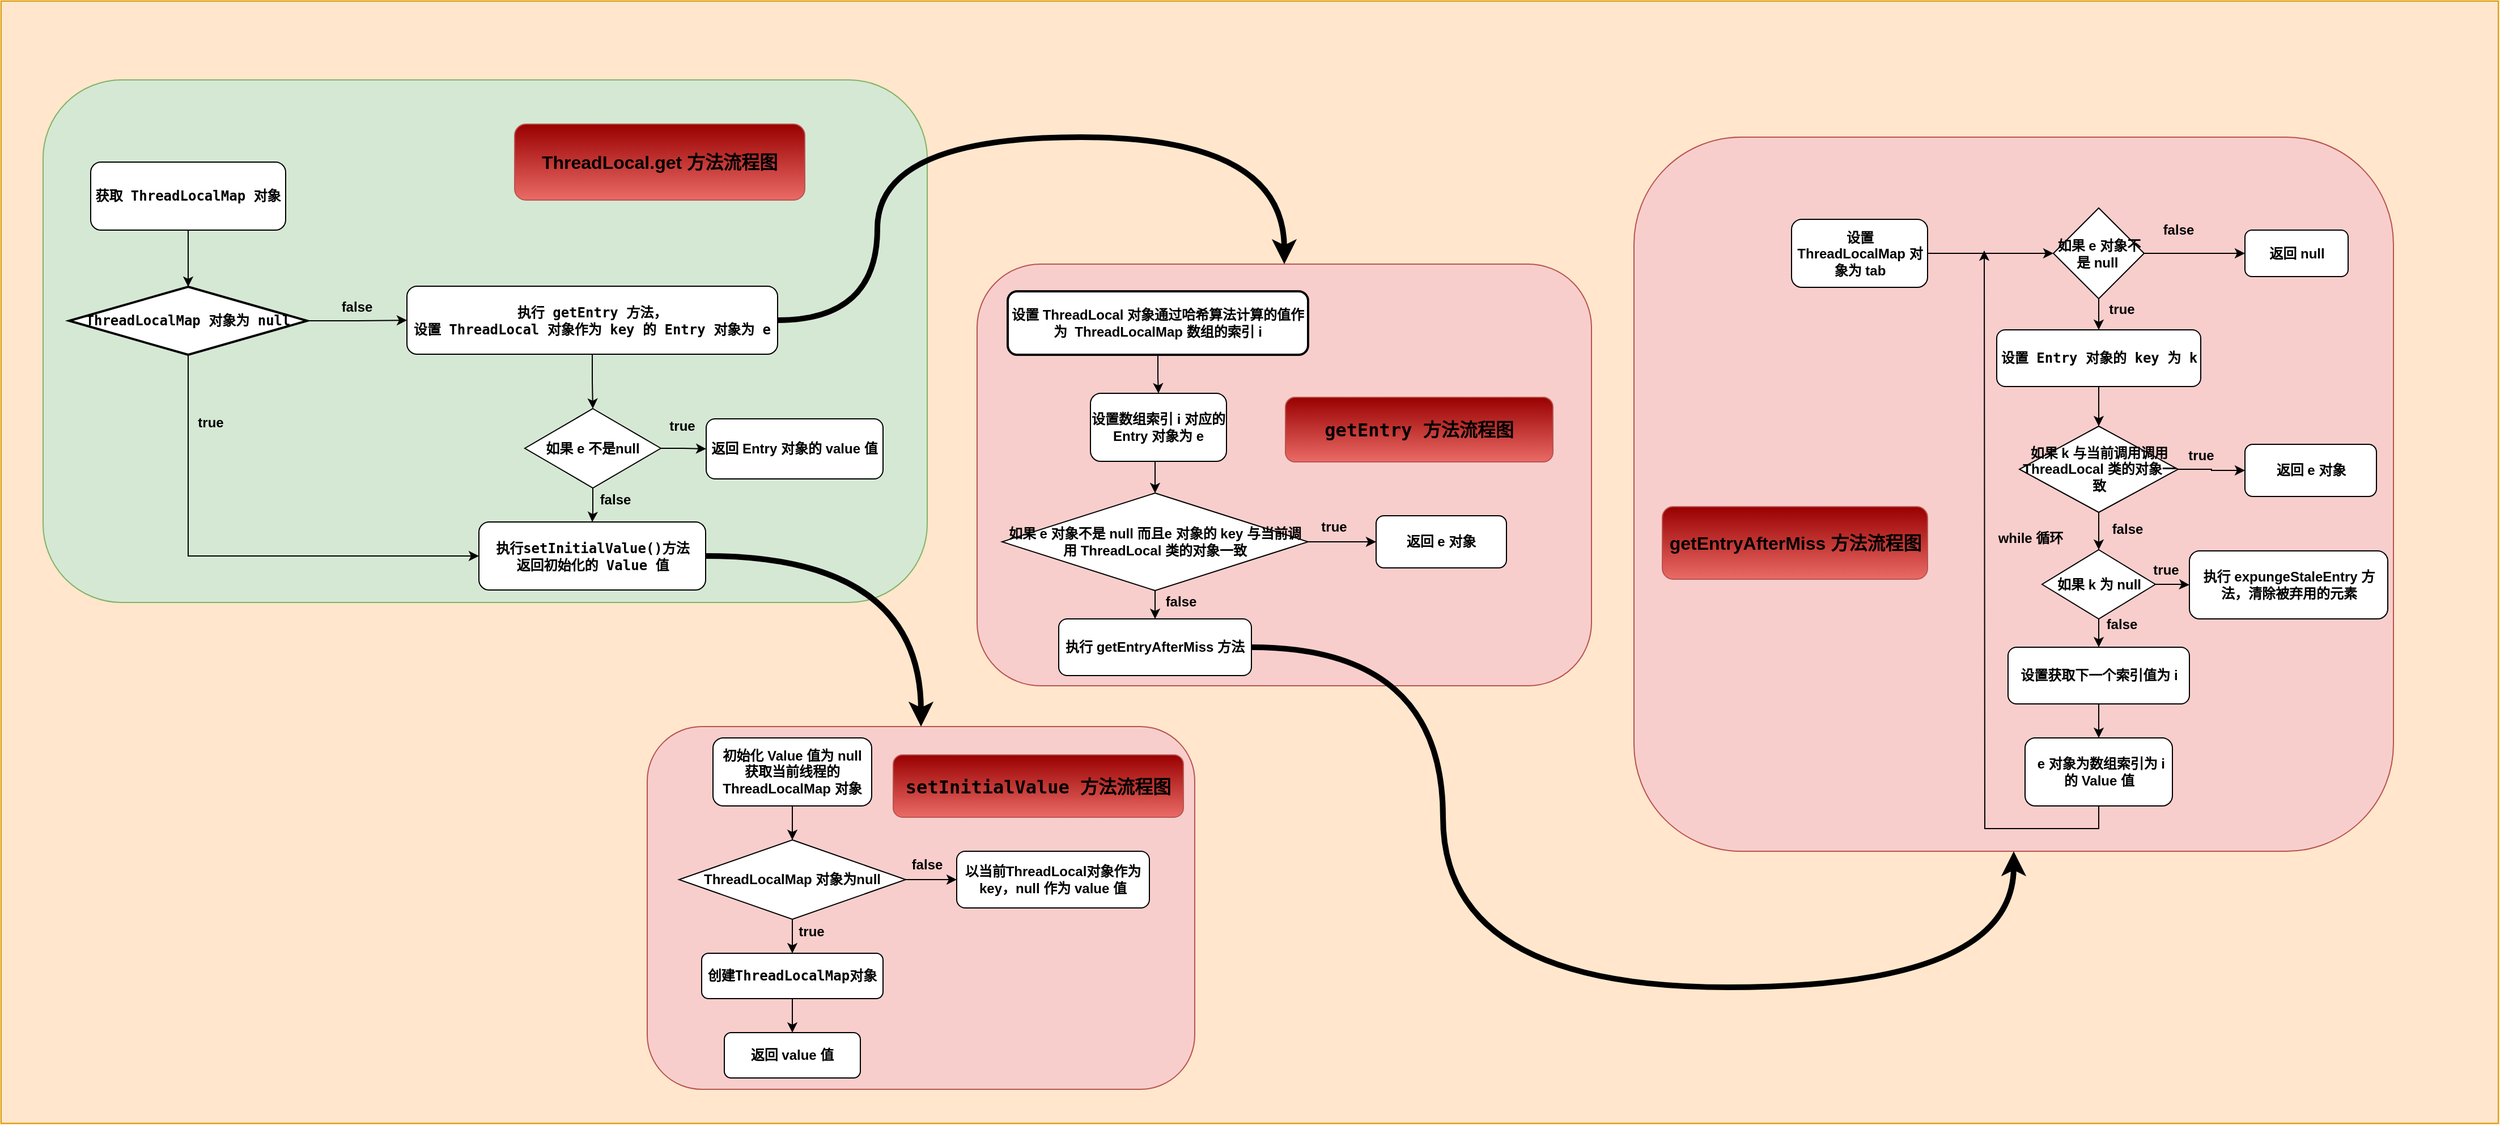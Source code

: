 <mxfile version="10.8.9" type="device"><diagram id="ichsNXhV4-Pxmrzv-dD_" name="第 1 页"><mxGraphModel dx="2323" dy="2542" grid="1" gridSize="10" guides="1" tooltips="1" connect="1" arrows="1" fold="1" page="1" pageScale="1" pageWidth="827" pageHeight="1169" background="#FFE6CC" math="0" shadow="0"><root><mxCell id="0"/><mxCell id="1" parent="0"/><mxCell id="Xc1ReaUEFt6uulzMkr4q-104" value="" style="rounded=0;whiteSpace=wrap;html=1;fillColor=#ffe6cc;strokeColor=#d79b00;" vertex="1" parent="1"><mxGeometry x="137" y="-130" width="2203" height="990" as="geometry"/></mxCell><mxCell id="Xc1ReaUEFt6uulzMkr4q-82" value="" style="rounded=1;whiteSpace=wrap;html=1;fillColor=#d5e8d4;strokeColor=#82b366;fontStyle=1" vertex="1" parent="1"><mxGeometry x="174" y="-60.5" width="780" height="461" as="geometry"/></mxCell><mxCell id="Xc1ReaUEFt6uulzMkr4q-48" value="" style="rounded=1;whiteSpace=wrap;html=1;fontStyle=1;fillColor=#f8cecc;strokeColor=#b85450;" vertex="1" parent="1"><mxGeometry x="1577.5" y="-10" width="670" height="630" as="geometry"/></mxCell><mxCell id="Xc1ReaUEFt6uulzMkr4q-47" value="" style="rounded=1;whiteSpace=wrap;html=1;fontStyle=1;fillColor=#f8cecc;strokeColor=#b85450;" vertex="1" parent="1"><mxGeometry x="998" y="102" width="542" height="372" as="geometry"/></mxCell><mxCell id="Xc1ReaUEFt6uulzMkr4q-27" value="" style="rounded=1;whiteSpace=wrap;html=1;fillColor=#f8cecc;strokeColor=#b85450;fontStyle=1" vertex="1" parent="1"><mxGeometry x="707" y="510" width="483" height="320" as="geometry"/></mxCell><mxCell id="Xc1ReaUEFt6uulzMkr4q-3" value="&lt;font style=&quot;font-size: 16px&quot;&gt;ThreadLocal.get 方法流程图&lt;/font&gt;" style="rounded=1;whiteSpace=wrap;html=1;fontStyle=1;fillColor=#990000;strokeColor=#b85450;gradientColor=#ea6b66;" vertex="1" parent="1"><mxGeometry x="590" y="-21.5" width="256" height="67" as="geometry"/></mxCell><mxCell id="Xc1ReaUEFt6uulzMkr4q-30" style="edgeStyle=orthogonalEdgeStyle;rounded=0;orthogonalLoop=1;jettySize=auto;html=1;exitX=0.5;exitY=1;exitDx=0;exitDy=0;entryX=0.5;entryY=0;entryDx=0;entryDy=0;fontStyle=1" edge="1" parent="1" source="Xc1ReaUEFt6uulzMkr4q-4" target="Xc1ReaUEFt6uulzMkr4q-5"><mxGeometry relative="1" as="geometry"/></mxCell><mxCell id="Xc1ReaUEFt6uulzMkr4q-4" value="&lt;pre&gt;获取 ThreadLocalMap 对象&lt;/pre&gt;" style="rounded=1;whiteSpace=wrap;html=1;fontStyle=1" vertex="1" parent="1"><mxGeometry x="216" y="12" width="172" height="60" as="geometry"/></mxCell><mxCell id="Xc1ReaUEFt6uulzMkr4q-16" style="edgeStyle=orthogonalEdgeStyle;rounded=0;orthogonalLoop=1;jettySize=auto;html=1;exitX=0.5;exitY=1;exitDx=0;exitDy=0;entryX=0;entryY=0.5;entryDx=0;entryDy=0;fontStyle=1" edge="1" parent="1" source="Xc1ReaUEFt6uulzMkr4q-5" target="Xc1ReaUEFt6uulzMkr4q-6"><mxGeometry relative="1" as="geometry"/></mxCell><mxCell id="Xc1ReaUEFt6uulzMkr4q-73" style="edgeStyle=orthogonalEdgeStyle;rounded=0;orthogonalLoop=1;jettySize=auto;html=1;exitX=1;exitY=0.5;exitDx=0;exitDy=0;entryX=0;entryY=0.5;entryDx=0;entryDy=0;strokeWidth=1;fontStyle=1" edge="1" parent="1" source="Xc1ReaUEFt6uulzMkr4q-5" target="Xc1ReaUEFt6uulzMkr4q-12"><mxGeometry relative="1" as="geometry"/></mxCell><mxCell id="Xc1ReaUEFt6uulzMkr4q-5" value="&lt;pre&gt;ThreadLocalMap 对象为 null&lt;/pre&gt;" style="rhombus;whiteSpace=wrap;html=1;fontStyle=1;strokeWidth=2;comic=0;" vertex="1" parent="1"><mxGeometry x="197" y="122" width="210" height="60" as="geometry"/></mxCell><mxCell id="Xc1ReaUEFt6uulzMkr4q-28" style="edgeStyle=orthogonalEdgeStyle;orthogonalLoop=1;jettySize=auto;html=1;exitX=1;exitY=0.5;exitDx=0;exitDy=0;strokeWidth=5;fontStyle=1;curved=1;" edge="1" parent="1" source="Xc1ReaUEFt6uulzMkr4q-6" target="Xc1ReaUEFt6uulzMkr4q-27"><mxGeometry relative="1" as="geometry"/></mxCell><mxCell id="Xc1ReaUEFt6uulzMkr4q-6" value="&lt;pre&gt;执行setInitialValue()方法&lt;br&gt;返回初始化的 Value 值&lt;/pre&gt;" style="rounded=1;whiteSpace=wrap;html=1;fontStyle=1" vertex="1" parent="1"><mxGeometry x="558.5" y="329.5" width="200" height="60" as="geometry"/></mxCell><mxCell id="Xc1ReaUEFt6uulzMkr4q-75" style="edgeStyle=orthogonalEdgeStyle;orthogonalLoop=1;jettySize=auto;html=1;exitX=0.5;exitY=1;exitDx=0;exitDy=0;strokeWidth=1;rounded=0;fontStyle=1" edge="1" parent="1" source="Xc1ReaUEFt6uulzMkr4q-7" target="Xc1ReaUEFt6uulzMkr4q-8"><mxGeometry relative="1" as="geometry"/></mxCell><mxCell id="Xc1ReaUEFt6uulzMkr4q-7" value="初始化 Value 值为 null&lt;br&gt;获取当前线程的 ThreadLocalMap 对象&lt;br&gt;" style="rounded=1;whiteSpace=wrap;html=1;fontStyle=1" vertex="1" parent="1"><mxGeometry x="765" y="520" width="140" height="60" as="geometry"/></mxCell><mxCell id="Xc1ReaUEFt6uulzMkr4q-24" style="edgeStyle=orthogonalEdgeStyle;rounded=0;orthogonalLoop=1;jettySize=auto;html=1;exitX=0.5;exitY=1;exitDx=0;exitDy=0;fontStyle=1" edge="1" parent="1" source="Xc1ReaUEFt6uulzMkr4q-8" target="Xc1ReaUEFt6uulzMkr4q-10"><mxGeometry relative="1" as="geometry"/></mxCell><mxCell id="Xc1ReaUEFt6uulzMkr4q-26" style="edgeStyle=orthogonalEdgeStyle;rounded=0;orthogonalLoop=1;jettySize=auto;html=1;exitX=1;exitY=0.5;exitDx=0;exitDy=0;entryX=0;entryY=0.5;entryDx=0;entryDy=0;fontStyle=1" edge="1" parent="1" source="Xc1ReaUEFt6uulzMkr4q-8" target="Xc1ReaUEFt6uulzMkr4q-9"><mxGeometry relative="1" as="geometry"/></mxCell><mxCell id="Xc1ReaUEFt6uulzMkr4q-8" value="&lt;span&gt;ThreadLocalMap 对象为null&lt;/span&gt;" style="rhombus;whiteSpace=wrap;html=1;fontStyle=1" vertex="1" parent="1"><mxGeometry x="735" y="610" width="200" height="70" as="geometry"/></mxCell><mxCell id="Xc1ReaUEFt6uulzMkr4q-9" value="以当前ThreadLocal对象作为 key，null 作为 value 值" style="rounded=1;whiteSpace=wrap;html=1;fontStyle=1" vertex="1" parent="1"><mxGeometry x="980" y="620" width="170" height="50" as="geometry"/></mxCell><mxCell id="Xc1ReaUEFt6uulzMkr4q-25" style="edgeStyle=orthogonalEdgeStyle;rounded=0;orthogonalLoop=1;jettySize=auto;html=1;exitX=0.5;exitY=1;exitDx=0;exitDy=0;fontStyle=1" edge="1" parent="1" source="Xc1ReaUEFt6uulzMkr4q-10" target="Xc1ReaUEFt6uulzMkr4q-11"><mxGeometry relative="1" as="geometry"/></mxCell><mxCell id="Xc1ReaUEFt6uulzMkr4q-10" value="&lt;pre&gt;&lt;span&gt;创建ThreadLocalMap对象&lt;/span&gt;&lt;/pre&gt;" style="rounded=1;whiteSpace=wrap;html=1;fontStyle=1" vertex="1" parent="1"><mxGeometry x="755" y="710" width="160" height="40" as="geometry"/></mxCell><mxCell id="Xc1ReaUEFt6uulzMkr4q-11" value="返回 value 值" style="rounded=1;whiteSpace=wrap;html=1;fontStyle=1" vertex="1" parent="1"><mxGeometry x="775" y="780" width="120" height="40" as="geometry"/></mxCell><mxCell id="Xc1ReaUEFt6uulzMkr4q-83" style="edgeStyle=orthogonalEdgeStyle;orthogonalLoop=1;jettySize=auto;html=1;exitX=0.5;exitY=1;exitDx=0;exitDy=0;strokeWidth=1;rounded=0;fontStyle=1" edge="1" parent="1" source="Xc1ReaUEFt6uulzMkr4q-12" target="Xc1ReaUEFt6uulzMkr4q-14"><mxGeometry relative="1" as="geometry"/></mxCell><mxCell id="Xc1ReaUEFt6uulzMkr4q-102" style="edgeStyle=orthogonalEdgeStyle;curved=1;orthogonalLoop=1;jettySize=auto;html=1;exitX=1;exitY=0.5;exitDx=0;exitDy=0;entryX=0.5;entryY=0;entryDx=0;entryDy=0;strokeWidth=5;fontStyle=1" edge="1" parent="1" source="Xc1ReaUEFt6uulzMkr4q-12" target="Xc1ReaUEFt6uulzMkr4q-47"><mxGeometry relative="1" as="geometry"><Array as="points"><mxPoint x="910" y="151"/><mxPoint x="910" y="-10"/><mxPoint x="1269" y="-10"/></Array></mxGeometry></mxCell><mxCell id="Xc1ReaUEFt6uulzMkr4q-12" value="&lt;pre&gt;&lt;span&gt;执行 &lt;/span&gt;getEntry 方法，&lt;br&gt;设置 ThreadLocal 对象作为 key 的 Entry 对象为 e&lt;/pre&gt;" style="rounded=1;whiteSpace=wrap;html=1;fontStyle=1" vertex="1" parent="1"><mxGeometry x="495" y="121.5" width="327" height="60" as="geometry"/></mxCell><mxCell id="Xc1ReaUEFt6uulzMkr4q-17" style="edgeStyle=orthogonalEdgeStyle;rounded=0;orthogonalLoop=1;jettySize=auto;html=1;exitX=0.5;exitY=1;exitDx=0;exitDy=0;fontStyle=1" edge="1" parent="1" source="Xc1ReaUEFt6uulzMkr4q-14" target="Xc1ReaUEFt6uulzMkr4q-6"><mxGeometry relative="1" as="geometry"/></mxCell><mxCell id="Xc1ReaUEFt6uulzMkr4q-74" style="edgeStyle=orthogonalEdgeStyle;rounded=0;orthogonalLoop=1;jettySize=auto;html=1;exitX=1;exitY=0.5;exitDx=0;exitDy=0;entryX=0;entryY=0.5;entryDx=0;entryDy=0;strokeWidth=1;fontStyle=1" edge="1" parent="1" source="Xc1ReaUEFt6uulzMkr4q-14" target="Xc1ReaUEFt6uulzMkr4q-15"><mxGeometry relative="1" as="geometry"/></mxCell><mxCell id="Xc1ReaUEFt6uulzMkr4q-14" value="如果 e 不是null" style="rhombus;whiteSpace=wrap;html=1;fontStyle=1" vertex="1" parent="1"><mxGeometry x="599" y="229.5" width="120" height="70" as="geometry"/></mxCell><mxCell id="Xc1ReaUEFt6uulzMkr4q-15" value="返回 Entry 对象的 value 值" style="rounded=1;whiteSpace=wrap;html=1;fontStyle=1" vertex="1" parent="1"><mxGeometry x="759" y="238.5" width="156" height="53" as="geometry"/></mxCell><mxCell id="Xc1ReaUEFt6uulzMkr4q-64" style="edgeStyle=orthogonalEdgeStyle;rounded=0;orthogonalLoop=1;jettySize=auto;html=1;exitX=0.5;exitY=1;exitDx=0;exitDy=0;strokeWidth=1;fontStyle=1" edge="1" parent="1" source="Xc1ReaUEFt6uulzMkr4q-31" target="Xc1ReaUEFt6uulzMkr4q-32"><mxGeometry relative="1" as="geometry"/></mxCell><mxCell id="Xc1ReaUEFt6uulzMkr4q-31" value="设置 ThreadLocal 对象通过哈希算法计算的值作为&amp;nbsp;&amp;nbsp;&lt;span&gt;ThreadLocalMap&amp;nbsp;&lt;/span&gt;&lt;span&gt;数组的索引 i&lt;/span&gt;&lt;br&gt;" style="rounded=1;whiteSpace=wrap;html=1;fontStyle=1;gradientDirection=east;strokeWidth=2;comic=0;" vertex="1" parent="1"><mxGeometry x="1025" y="126" width="265" height="56" as="geometry"/></mxCell><mxCell id="Xc1ReaUEFt6uulzMkr4q-66" style="edgeStyle=orthogonalEdgeStyle;rounded=0;orthogonalLoop=1;jettySize=auto;html=1;exitX=0.5;exitY=1;exitDx=0;exitDy=0;entryX=0.5;entryY=0;entryDx=0;entryDy=0;strokeWidth=1;fontStyle=1" edge="1" parent="1" source="Xc1ReaUEFt6uulzMkr4q-32" target="Xc1ReaUEFt6uulzMkr4q-33"><mxGeometry relative="1" as="geometry"/></mxCell><mxCell id="Xc1ReaUEFt6uulzMkr4q-32" value="设置数组索引 i 对应的 Entry 对象为 e" style="rounded=1;whiteSpace=wrap;html=1;fontStyle=1" vertex="1" parent="1"><mxGeometry x="1098" y="216" width="120" height="60" as="geometry"/></mxCell><mxCell id="Xc1ReaUEFt6uulzMkr4q-68" style="edgeStyle=orthogonalEdgeStyle;rounded=0;orthogonalLoop=1;jettySize=auto;html=1;exitX=1;exitY=0.5;exitDx=0;exitDy=0;entryX=0;entryY=0.5;entryDx=0;entryDy=0;strokeWidth=1;fontStyle=1" edge="1" parent="1" source="Xc1ReaUEFt6uulzMkr4q-33" target="Xc1ReaUEFt6uulzMkr4q-34"><mxGeometry relative="1" as="geometry"/></mxCell><mxCell id="Xc1ReaUEFt6uulzMkr4q-80" style="edgeStyle=orthogonalEdgeStyle;orthogonalLoop=1;jettySize=auto;html=1;exitX=0.5;exitY=1;exitDx=0;exitDy=0;strokeWidth=1;rounded=0;fontStyle=1" edge="1" parent="1" source="Xc1ReaUEFt6uulzMkr4q-33" target="Xc1ReaUEFt6uulzMkr4q-46"><mxGeometry relative="1" as="geometry"/></mxCell><mxCell id="Xc1ReaUEFt6uulzMkr4q-33" value="如果 e 对象不是 null 而且e 对象的 key 与当前调用 ThreadLocal 类的对象一致" style="rhombus;whiteSpace=wrap;html=1;fontStyle=1" vertex="1" parent="1"><mxGeometry x="1020" y="304" width="270" height="86" as="geometry"/></mxCell><mxCell id="Xc1ReaUEFt6uulzMkr4q-34" value="返回 e 对象" style="rounded=1;whiteSpace=wrap;html=1;fontStyle=1" vertex="1" parent="1"><mxGeometry x="1350" y="324" width="115" height="46" as="geometry"/></mxCell><mxCell id="Xc1ReaUEFt6uulzMkr4q-57" style="edgeStyle=orthogonalEdgeStyle;rounded=0;orthogonalLoop=1;jettySize=auto;html=1;exitX=1;exitY=0.5;exitDx=0;exitDy=0;strokeWidth=1;fontStyle=1" edge="1" parent="1" source="Xc1ReaUEFt6uulzMkr4q-35" target="Xc1ReaUEFt6uulzMkr4q-36"><mxGeometry relative="1" as="geometry"/></mxCell><mxCell id="Xc1ReaUEFt6uulzMkr4q-35" value="设置 ThreadLocalMap 对象为 tab" style="rounded=1;whiteSpace=wrap;html=1;fontStyle=1" vertex="1" parent="1"><mxGeometry x="1716.5" y="62.5" width="120" height="60" as="geometry"/></mxCell><mxCell id="Xc1ReaUEFt6uulzMkr4q-49" style="edgeStyle=orthogonalEdgeStyle;rounded=0;orthogonalLoop=1;jettySize=auto;html=1;exitX=0.5;exitY=1;exitDx=0;exitDy=0;strokeWidth=1;fontStyle=1" edge="1" parent="1" source="Xc1ReaUEFt6uulzMkr4q-36" target="Xc1ReaUEFt6uulzMkr4q-38"><mxGeometry relative="1" as="geometry"/></mxCell><mxCell id="Xc1ReaUEFt6uulzMkr4q-63" style="edgeStyle=orthogonalEdgeStyle;rounded=0;orthogonalLoop=1;jettySize=auto;html=1;exitX=1;exitY=0.5;exitDx=0;exitDy=0;entryX=0;entryY=0.5;entryDx=0;entryDy=0;strokeWidth=1;fontStyle=1" edge="1" parent="1" source="Xc1ReaUEFt6uulzMkr4q-36" target="Xc1ReaUEFt6uulzMkr4q-37"><mxGeometry relative="1" as="geometry"/></mxCell><mxCell id="Xc1ReaUEFt6uulzMkr4q-36" value="如果 e 对象不是 null&amp;nbsp;" style="rhombus;whiteSpace=wrap;html=1;fontStyle=1" vertex="1" parent="1"><mxGeometry x="1947.5" y="52.5" width="80" height="80" as="geometry"/></mxCell><mxCell id="Xc1ReaUEFt6uulzMkr4q-37" value="返回 null" style="rounded=1;whiteSpace=wrap;html=1;fontStyle=1" vertex="1" parent="1"><mxGeometry x="2116.5" y="72" width="91" height="41" as="geometry"/></mxCell><mxCell id="Xc1ReaUEFt6uulzMkr4q-50" style="edgeStyle=orthogonalEdgeStyle;rounded=0;orthogonalLoop=1;jettySize=auto;html=1;exitX=0.5;exitY=1;exitDx=0;exitDy=0;strokeWidth=1;fontStyle=1" edge="1" parent="1" source="Xc1ReaUEFt6uulzMkr4q-38" target="Xc1ReaUEFt6uulzMkr4q-40"><mxGeometry relative="1" as="geometry"/></mxCell><mxCell id="Xc1ReaUEFt6uulzMkr4q-38" value="&lt;pre&gt;&lt;span&gt;设置 Entry 对象的 key 为 k&lt;/span&gt;&lt;/pre&gt;" style="rounded=1;whiteSpace=wrap;html=1;fontStyle=1" vertex="1" parent="1"><mxGeometry x="1897.5" y="160" width="180" height="50" as="geometry"/></mxCell><mxCell id="Xc1ReaUEFt6uulzMkr4q-52" style="edgeStyle=orthogonalEdgeStyle;rounded=0;orthogonalLoop=1;jettySize=auto;html=1;exitX=0.5;exitY=1;exitDx=0;exitDy=0;strokeWidth=1;fontStyle=1" edge="1" parent="1" source="Xc1ReaUEFt6uulzMkr4q-40" target="Xc1ReaUEFt6uulzMkr4q-42"><mxGeometry relative="1" as="geometry"/></mxCell><mxCell id="Xc1ReaUEFt6uulzMkr4q-55" style="edgeStyle=orthogonalEdgeStyle;rounded=0;orthogonalLoop=1;jettySize=auto;html=1;exitX=1;exitY=0.5;exitDx=0;exitDy=0;entryX=0;entryY=0.5;entryDx=0;entryDy=0;strokeWidth=1;fontStyle=1" edge="1" parent="1" source="Xc1ReaUEFt6uulzMkr4q-40" target="Xc1ReaUEFt6uulzMkr4q-41"><mxGeometry relative="1" as="geometry"/></mxCell><mxCell id="Xc1ReaUEFt6uulzMkr4q-40" value="如果 k 与当前调用调用 ThreadLocal 类的对象一致" style="rhombus;whiteSpace=wrap;html=1;fontStyle=1" vertex="1" parent="1"><mxGeometry x="1917.5" y="245" width="140" height="76" as="geometry"/></mxCell><mxCell id="Xc1ReaUEFt6uulzMkr4q-41" value="返回 e 对象" style="rounded=1;whiteSpace=wrap;html=1;fontStyle=1" vertex="1" parent="1"><mxGeometry x="2116.5" y="261" width="116" height="46" as="geometry"/></mxCell><mxCell id="Xc1ReaUEFt6uulzMkr4q-53" style="edgeStyle=orthogonalEdgeStyle;rounded=0;orthogonalLoop=1;jettySize=auto;html=1;exitX=0.5;exitY=1;exitDx=0;exitDy=0;entryX=0.5;entryY=0;entryDx=0;entryDy=0;strokeWidth=1;fontStyle=1" edge="1" parent="1" source="Xc1ReaUEFt6uulzMkr4q-42" target="Xc1ReaUEFt6uulzMkr4q-44"><mxGeometry relative="1" as="geometry"/></mxCell><mxCell id="Xc1ReaUEFt6uulzMkr4q-56" style="edgeStyle=orthogonalEdgeStyle;rounded=0;orthogonalLoop=1;jettySize=auto;html=1;exitX=1;exitY=0.5;exitDx=0;exitDy=0;strokeWidth=1;fontStyle=1" edge="1" parent="1" source="Xc1ReaUEFt6uulzMkr4q-42" target="Xc1ReaUEFt6uulzMkr4q-43"><mxGeometry relative="1" as="geometry"/></mxCell><mxCell id="Xc1ReaUEFt6uulzMkr4q-42" value="如果 k 为 null" style="rhombus;whiteSpace=wrap;html=1;fontStyle=1" vertex="1" parent="1"><mxGeometry x="1937.5" y="354" width="100" height="61" as="geometry"/></mxCell><mxCell id="Xc1ReaUEFt6uulzMkr4q-43" value="执行&amp;nbsp;&lt;span&gt;expungeStaleEntry 方法，清除被弃用的元素&lt;/span&gt;" style="rounded=1;whiteSpace=wrap;html=1;fontStyle=1" vertex="1" parent="1"><mxGeometry x="2067.5" y="355" width="175" height="60" as="geometry"/></mxCell><mxCell id="Xc1ReaUEFt6uulzMkr4q-54" style="edgeStyle=orthogonalEdgeStyle;rounded=0;orthogonalLoop=1;jettySize=auto;html=1;exitX=0.5;exitY=1;exitDx=0;exitDy=0;strokeWidth=1;fontStyle=1" edge="1" parent="1" source="Xc1ReaUEFt6uulzMkr4q-44" target="Xc1ReaUEFt6uulzMkr4q-45"><mxGeometry relative="1" as="geometry"/></mxCell><mxCell id="Xc1ReaUEFt6uulzMkr4q-44" value="设置获取下一个索引值为 i" style="rounded=1;whiteSpace=wrap;html=1;fontStyle=1" vertex="1" parent="1"><mxGeometry x="1907.5" y="440" width="160" height="50" as="geometry"/></mxCell><mxCell id="Xc1ReaUEFt6uulzMkr4q-62" style="edgeStyle=orthogonalEdgeStyle;rounded=0;orthogonalLoop=1;jettySize=auto;html=1;exitX=0.5;exitY=1;exitDx=0;exitDy=0;strokeWidth=1;fontStyle=1" edge="1" parent="1" source="Xc1ReaUEFt6uulzMkr4q-45"><mxGeometry relative="1" as="geometry"><mxPoint x="1886.5" y="90" as="targetPoint"/></mxGeometry></mxCell><mxCell id="Xc1ReaUEFt6uulzMkr4q-45" value="&amp;nbsp;e 对象为数组索引为 i 的 Value 值&lt;br&gt;" style="rounded=1;whiteSpace=wrap;html=1;fontStyle=1" vertex="1" parent="1"><mxGeometry x="1922.5" y="520" width="130" height="60" as="geometry"/></mxCell><mxCell id="Xc1ReaUEFt6uulzMkr4q-103" style="edgeStyle=orthogonalEdgeStyle;curved=1;orthogonalLoop=1;jettySize=auto;html=1;exitX=1;exitY=0.5;exitDx=0;exitDy=0;entryX=0.5;entryY=1;entryDx=0;entryDy=0;strokeWidth=5;fontStyle=1" edge="1" parent="1" source="Xc1ReaUEFt6uulzMkr4q-46" target="Xc1ReaUEFt6uulzMkr4q-48"><mxGeometry relative="1" as="geometry"><Array as="points"><mxPoint x="1409" y="440"/><mxPoint x="1409" y="740"/><mxPoint x="1912" y="740"/></Array></mxGeometry></mxCell><mxCell id="Xc1ReaUEFt6uulzMkr4q-46" value="执行&amp;nbsp;&lt;span&gt;getEntryAfterMiss 方法&lt;/span&gt;" style="rounded=1;whiteSpace=wrap;html=1;fontStyle=1" vertex="1" parent="1"><mxGeometry x="1070" y="415" width="170" height="50" as="geometry"/></mxCell><mxCell id="Xc1ReaUEFt6uulzMkr4q-59" value="while 循环" style="text;html=1;strokeColor=none;fillColor=none;align=center;verticalAlign=middle;whiteSpace=wrap;rounded=0;fontStyle=1" vertex="1" parent="1"><mxGeometry x="1895" y="334" width="65" height="20" as="geometry"/></mxCell><mxCell id="Xc1ReaUEFt6uulzMkr4q-70" value="&lt;pre&gt;&lt;font style=&quot;font-size: 16px&quot;&gt;setInitialValue 方法流程图&lt;/font&gt;&lt;/pre&gt;" style="rounded=1;whiteSpace=wrap;html=1;fontStyle=1;fillColor=#990000;strokeColor=#b85450;gradientColor=#ea6b66;" vertex="1" parent="1"><mxGeometry x="924" y="535" width="256" height="55" as="geometry"/></mxCell><mxCell id="Xc1ReaUEFt6uulzMkr4q-71" value="&lt;pre&gt;&lt;font style=&quot;font-size: 16px&quot;&gt;getEntry 方法流程图&lt;/font&gt;&lt;/pre&gt;" style="rounded=1;whiteSpace=wrap;html=1;fontStyle=1;fillColor=#990000;strokeColor=#b85450;gradientColor=#ea6b66;" vertex="1" parent="1"><mxGeometry x="1270" y="219.5" width="236" height="57" as="geometry"/></mxCell><mxCell id="Xc1ReaUEFt6uulzMkr4q-72" value="&lt;span&gt;&lt;font style=&quot;font-size: 16px&quot;&gt;getEntryAfterMiss 方法流程图&lt;/font&gt;&lt;/span&gt;" style="rounded=1;whiteSpace=wrap;html=1;fontStyle=1;fillColor=#990000;strokeColor=#b85450;gradientColor=#ea6b66;" vertex="1" parent="1"><mxGeometry x="1602.5" y="316" width="234" height="64" as="geometry"/></mxCell><mxCell id="Xc1ReaUEFt6uulzMkr4q-85" value="true" style="text;html=1;strokeColor=none;fillColor=none;align=center;verticalAlign=middle;whiteSpace=wrap;rounded=0;fontStyle=1" vertex="1" parent="1"><mxGeometry x="302" y="232" width="40" height="20" as="geometry"/></mxCell><mxCell id="Xc1ReaUEFt6uulzMkr4q-86" value="false" style="text;html=1;strokeColor=none;fillColor=none;align=center;verticalAlign=middle;whiteSpace=wrap;rounded=0;fontStyle=1" vertex="1" parent="1"><mxGeometry x="431" y="129.5" width="40" height="20" as="geometry"/></mxCell><mxCell id="Xc1ReaUEFt6uulzMkr4q-87" value="false" style="text;html=1;strokeColor=none;fillColor=none;align=center;verticalAlign=middle;whiteSpace=wrap;rounded=0;fontStyle=1" vertex="1" parent="1"><mxGeometry x="658.5" y="299.5" width="40" height="20" as="geometry"/></mxCell><mxCell id="Xc1ReaUEFt6uulzMkr4q-88" value="true" style="text;html=1;strokeColor=none;fillColor=none;align=center;verticalAlign=middle;whiteSpace=wrap;rounded=0;fontStyle=1" vertex="1" parent="1"><mxGeometry x="718" y="234.5" width="40" height="20" as="geometry"/></mxCell><mxCell id="Xc1ReaUEFt6uulzMkr4q-89" value="true" style="text;html=1;strokeColor=none;fillColor=none;align=center;verticalAlign=middle;whiteSpace=wrap;rounded=0;fontStyle=1" vertex="1" parent="1"><mxGeometry x="1293" y="324" width="40" height="20" as="geometry"/></mxCell><mxCell id="Xc1ReaUEFt6uulzMkr4q-90" value="false" style="text;html=1;strokeColor=none;fillColor=none;align=center;verticalAlign=middle;whiteSpace=wrap;rounded=0;fontStyle=1" vertex="1" parent="1"><mxGeometry x="1157.5" y="390" width="40" height="20" as="geometry"/></mxCell><mxCell id="Xc1ReaUEFt6uulzMkr4q-92" value="false" style="text;html=1;strokeColor=none;fillColor=none;align=center;verticalAlign=middle;whiteSpace=wrap;rounded=0;fontStyle=1" vertex="1" parent="1"><mxGeometry x="2037.5" y="62" width="40" height="20" as="geometry"/></mxCell><mxCell id="Xc1ReaUEFt6uulzMkr4q-93" value="true" style="text;html=1;strokeColor=none;fillColor=none;align=center;verticalAlign=middle;whiteSpace=wrap;rounded=0;fontStyle=1" vertex="1" parent="1"><mxGeometry x="1987.5" y="132" width="40" height="20" as="geometry"/></mxCell><mxCell id="Xc1ReaUEFt6uulzMkr4q-94" value="true" style="text;html=1;strokeColor=none;fillColor=none;align=center;verticalAlign=middle;whiteSpace=wrap;rounded=0;fontStyle=1" vertex="1" parent="1"><mxGeometry x="2057.5" y="261" width="40" height="20" as="geometry"/></mxCell><mxCell id="Xc1ReaUEFt6uulzMkr4q-95" value="true" style="text;html=1;strokeColor=none;fillColor=none;align=center;verticalAlign=middle;whiteSpace=wrap;rounded=0;fontStyle=1" vertex="1" parent="1"><mxGeometry x="2026.5" y="362" width="40" height="20" as="geometry"/></mxCell><mxCell id="Xc1ReaUEFt6uulzMkr4q-96" value="false" style="text;html=1;strokeColor=none;fillColor=none;align=center;verticalAlign=middle;whiteSpace=wrap;rounded=0;fontStyle=1" vertex="1" parent="1"><mxGeometry x="1992.5" y="326" width="40" height="20" as="geometry"/></mxCell><mxCell id="Xc1ReaUEFt6uulzMkr4q-97" value="false" style="text;html=1;strokeColor=none;fillColor=none;align=center;verticalAlign=middle;whiteSpace=wrap;rounded=0;fontStyle=1" vertex="1" parent="1"><mxGeometry x="1987.5" y="410" width="40" height="20" as="geometry"/></mxCell><mxCell id="Xc1ReaUEFt6uulzMkr4q-98" value="true" style="text;html=1;strokeColor=none;fillColor=none;align=center;verticalAlign=middle;whiteSpace=wrap;rounded=0;fontStyle=1" vertex="1" parent="1"><mxGeometry x="832" y="681" width="40" height="20" as="geometry"/></mxCell><mxCell id="Xc1ReaUEFt6uulzMkr4q-99" value="false" style="text;html=1;strokeColor=none;fillColor=none;align=center;verticalAlign=middle;whiteSpace=wrap;rounded=0;fontStyle=1" vertex="1" parent="1"><mxGeometry x="934" y="622" width="40" height="20" as="geometry"/></mxCell></root></mxGraphModel></diagram></mxfile>